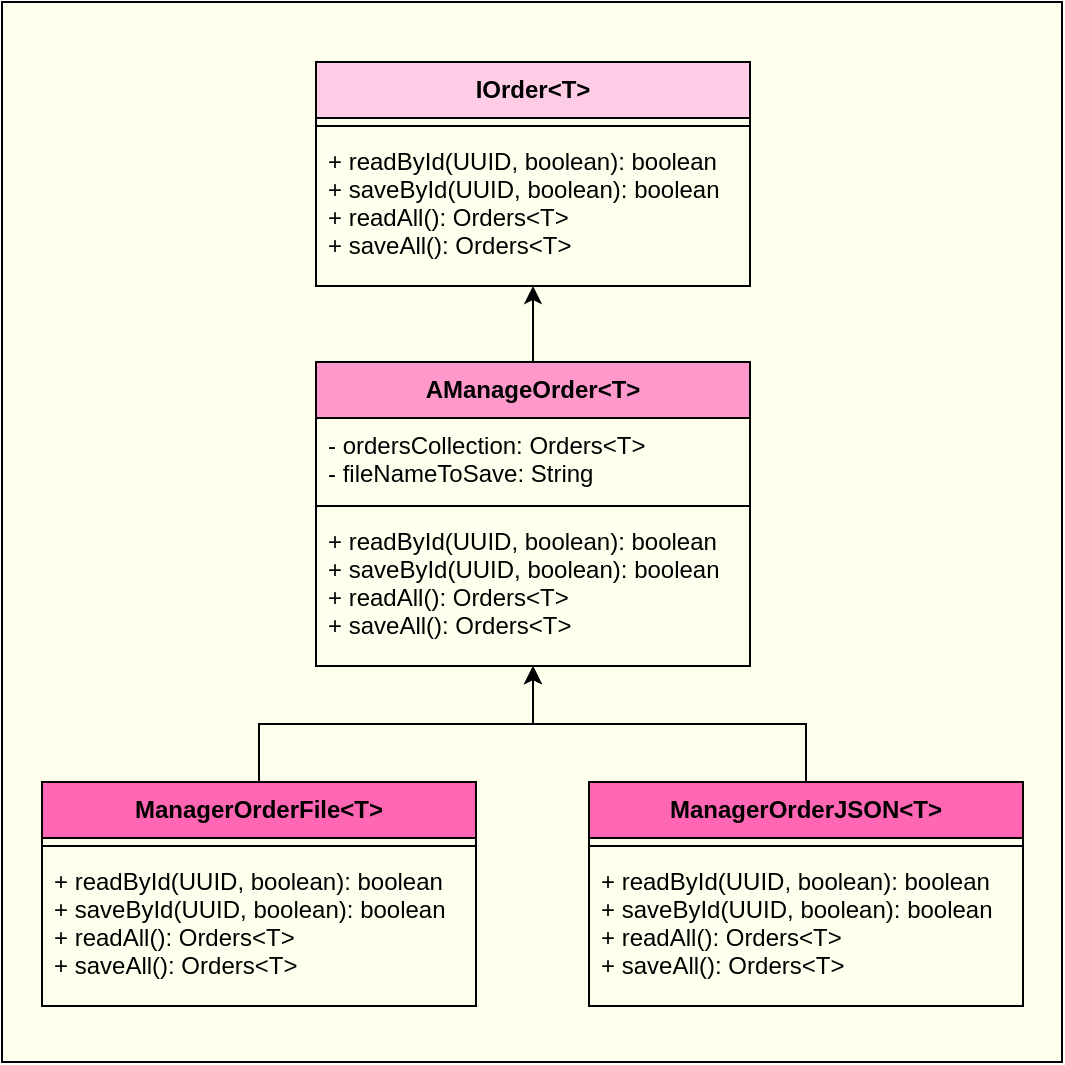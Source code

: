 <mxfile version="12.3.3" type="github" pages="1"><diagram id="v_zn2so0LM4Mu_WgmciM" name="Page-1"><mxGraphModel dx="1414" dy="694" grid="1" gridSize="10" guides="1" tooltips="1" connect="1" arrows="1" fold="1" page="1" pageScale="1" pageWidth="827" pageHeight="1169" math="0" shadow="0"><root><mxCell id="0"/><mxCell id="1" parent="0"/><mxCell id="hVLiH8RRTKuMi0Ldw77Q-60" value="" style="group" vertex="1" connectable="0" parent="1"><mxGeometry x="148" y="190" width="530" height="530" as="geometry"/></mxCell><mxCell id="hVLiH8RRTKuMi0Ldw77Q-36" value="" style="rounded=0;whiteSpace=wrap;html=1;fillColor=#FFFFEE;" vertex="1" parent="hVLiH8RRTKuMi0Ldw77Q-60"><mxGeometry width="530" height="530" as="geometry"/></mxCell><mxCell id="hVLiH8RRTKuMi0Ldw77Q-15" value="AManageOrder&lt;T&gt;" style="swimlane;fontStyle=1;align=center;verticalAlign=top;childLayout=stackLayout;horizontal=1;startSize=28;horizontalStack=0;resizeParent=1;resizeParentMax=0;resizeLast=0;collapsible=1;marginBottom=0;fillColor=#FF99CC;" vertex="1" parent="hVLiH8RRTKuMi0Ldw77Q-60"><mxGeometry x="157" y="180" width="217" height="152" as="geometry"/></mxCell><mxCell id="hVLiH8RRTKuMi0Ldw77Q-16" value="- ordersCollection: Orders&lt;T&gt;&#10;- fileNameToSave: String" style="text;strokeColor=none;fillColor=none;align=left;verticalAlign=top;spacingLeft=4;spacingRight=4;overflow=hidden;rotatable=0;points=[[0,0.5],[1,0.5]];portConstraint=eastwest;" vertex="1" parent="hVLiH8RRTKuMi0Ldw77Q-15"><mxGeometry y="28" width="217" height="40" as="geometry"/></mxCell><mxCell id="hVLiH8RRTKuMi0Ldw77Q-17" value="" style="line;strokeWidth=1;fillColor=none;align=left;verticalAlign=middle;spacingTop=-1;spacingLeft=3;spacingRight=3;rotatable=0;labelPosition=right;points=[];portConstraint=eastwest;" vertex="1" parent="hVLiH8RRTKuMi0Ldw77Q-15"><mxGeometry y="68" width="217" height="8" as="geometry"/></mxCell><mxCell id="hVLiH8RRTKuMi0Ldw77Q-18" value="+ readById(UUID, boolean): boolean&#10;+ saveById(UUID, boolean): boolean&#10;+ readAll(): Orders&lt;T&gt;&#10;+ saveAll(): Orders&lt;T&gt;" style="text;strokeColor=none;fillColor=none;align=left;verticalAlign=top;spacingLeft=4;spacingRight=4;overflow=hidden;rotatable=0;points=[[0,0.5],[1,0.5]];portConstraint=eastwest;" vertex="1" parent="hVLiH8RRTKuMi0Ldw77Q-15"><mxGeometry y="76" width="217" height="76" as="geometry"/></mxCell><mxCell id="hVLiH8RRTKuMi0Ldw77Q-39" value="IOrder&lt;T&gt;" style="swimlane;fontStyle=1;align=center;verticalAlign=top;childLayout=stackLayout;horizontal=1;startSize=28;horizontalStack=0;resizeParent=1;resizeParentMax=0;resizeLast=0;collapsible=1;marginBottom=0;fillColor=#FFCCE6;" vertex="1" parent="hVLiH8RRTKuMi0Ldw77Q-60"><mxGeometry x="157" y="30" width="217" height="112" as="geometry"/></mxCell><mxCell id="hVLiH8RRTKuMi0Ldw77Q-41" value="" style="line;strokeWidth=1;fillColor=none;align=left;verticalAlign=middle;spacingTop=-1;spacingLeft=3;spacingRight=3;rotatable=0;labelPosition=right;points=[];portConstraint=eastwest;" vertex="1" parent="hVLiH8RRTKuMi0Ldw77Q-39"><mxGeometry y="28" width="217" height="8" as="geometry"/></mxCell><mxCell id="hVLiH8RRTKuMi0Ldw77Q-42" value="+ readById(UUID, boolean): boolean&#10;+ saveById(UUID, boolean): boolean&#10;+ readAll(): Orders&lt;T&gt;&#10;+ saveAll(): Orders&lt;T&gt;" style="text;strokeColor=none;fillColor=none;align=left;verticalAlign=top;spacingLeft=4;spacingRight=4;overflow=hidden;rotatable=0;points=[[0,0.5],[1,0.5]];portConstraint=eastwest;" vertex="1" parent="hVLiH8RRTKuMi0Ldw77Q-39"><mxGeometry y="36" width="217" height="76" as="geometry"/></mxCell><mxCell id="hVLiH8RRTKuMi0Ldw77Q-57" style="edgeStyle=orthogonalEdgeStyle;rounded=0;orthogonalLoop=1;jettySize=auto;html=1;exitX=0.5;exitY=0;exitDx=0;exitDy=0;" edge="1" parent="hVLiH8RRTKuMi0Ldw77Q-60" source="hVLiH8RRTKuMi0Ldw77Q-15" target="hVLiH8RRTKuMi0Ldw77Q-39"><mxGeometry relative="1" as="geometry"/></mxCell><mxCell id="hVLiH8RRTKuMi0Ldw77Q-59" style="edgeStyle=orthogonalEdgeStyle;rounded=0;orthogonalLoop=1;jettySize=auto;html=1;exitX=0.5;exitY=0;exitDx=0;exitDy=0;" edge="1" parent="hVLiH8RRTKuMi0Ldw77Q-60" source="hVLiH8RRTKuMi0Ldw77Q-44" target="hVLiH8RRTKuMi0Ldw77Q-15"><mxGeometry relative="1" as="geometry"/></mxCell><mxCell id="hVLiH8RRTKuMi0Ldw77Q-44" value="ManagerOrderFile&lt;T&gt;" style="swimlane;fontStyle=1;align=center;verticalAlign=top;childLayout=stackLayout;horizontal=1;startSize=28;horizontalStack=0;resizeParent=1;resizeParentMax=0;resizeLast=0;collapsible=1;marginBottom=0;fillColor=#FF66B3;" vertex="1" parent="hVLiH8RRTKuMi0Ldw77Q-60"><mxGeometry x="20" y="390" width="217" height="112" as="geometry"/></mxCell><mxCell id="hVLiH8RRTKuMi0Ldw77Q-45" value="" style="line;strokeWidth=1;fillColor=none;align=left;verticalAlign=middle;spacingTop=-1;spacingLeft=3;spacingRight=3;rotatable=0;labelPosition=right;points=[];portConstraint=eastwest;" vertex="1" parent="hVLiH8RRTKuMi0Ldw77Q-44"><mxGeometry y="28" width="217" height="8" as="geometry"/></mxCell><mxCell id="hVLiH8RRTKuMi0Ldw77Q-46" value="+ readById(UUID, boolean): boolean&#10;+ saveById(UUID, boolean): boolean&#10;+ readAll(): Orders&lt;T&gt;&#10;+ saveAll(): Orders&lt;T&gt;" style="text;strokeColor=none;fillColor=none;align=left;verticalAlign=top;spacingLeft=4;spacingRight=4;overflow=hidden;rotatable=0;points=[[0,0.5],[1,0.5]];portConstraint=eastwest;" vertex="1" parent="hVLiH8RRTKuMi0Ldw77Q-44"><mxGeometry y="36" width="217" height="76" as="geometry"/></mxCell><mxCell id="hVLiH8RRTKuMi0Ldw77Q-58" style="edgeStyle=orthogonalEdgeStyle;rounded=0;orthogonalLoop=1;jettySize=auto;html=1;exitX=0.5;exitY=0;exitDx=0;exitDy=0;" edge="1" parent="hVLiH8RRTKuMi0Ldw77Q-60" source="hVLiH8RRTKuMi0Ldw77Q-47" target="hVLiH8RRTKuMi0Ldw77Q-15"><mxGeometry relative="1" as="geometry"/></mxCell><mxCell id="hVLiH8RRTKuMi0Ldw77Q-47" value="ManagerOrderJSON&lt;T&gt;" style="swimlane;fontStyle=1;align=center;verticalAlign=top;childLayout=stackLayout;horizontal=1;startSize=28;horizontalStack=0;resizeParent=1;resizeParentMax=0;resizeLast=0;collapsible=1;marginBottom=0;fillColor=#FF66B3;" vertex="1" parent="hVLiH8RRTKuMi0Ldw77Q-60"><mxGeometry x="293.5" y="390" width="217" height="112" as="geometry"/></mxCell><mxCell id="hVLiH8RRTKuMi0Ldw77Q-48" value="" style="line;strokeWidth=1;fillColor=none;align=left;verticalAlign=middle;spacingTop=-1;spacingLeft=3;spacingRight=3;rotatable=0;labelPosition=right;points=[];portConstraint=eastwest;" vertex="1" parent="hVLiH8RRTKuMi0Ldw77Q-47"><mxGeometry y="28" width="217" height="8" as="geometry"/></mxCell><mxCell id="hVLiH8RRTKuMi0Ldw77Q-49" value="+ readById(UUID, boolean): boolean&#10;+ saveById(UUID, boolean): boolean&#10;+ readAll(): Orders&lt;T&gt;&#10;+ saveAll(): Orders&lt;T&gt;" style="text;strokeColor=none;fillColor=none;align=left;verticalAlign=top;spacingLeft=4;spacingRight=4;overflow=hidden;rotatable=0;points=[[0,0.5],[1,0.5]];portConstraint=eastwest;" vertex="1" parent="hVLiH8RRTKuMi0Ldw77Q-47"><mxGeometry y="36" width="217" height="76" as="geometry"/></mxCell></root></mxGraphModel></diagram></mxfile>